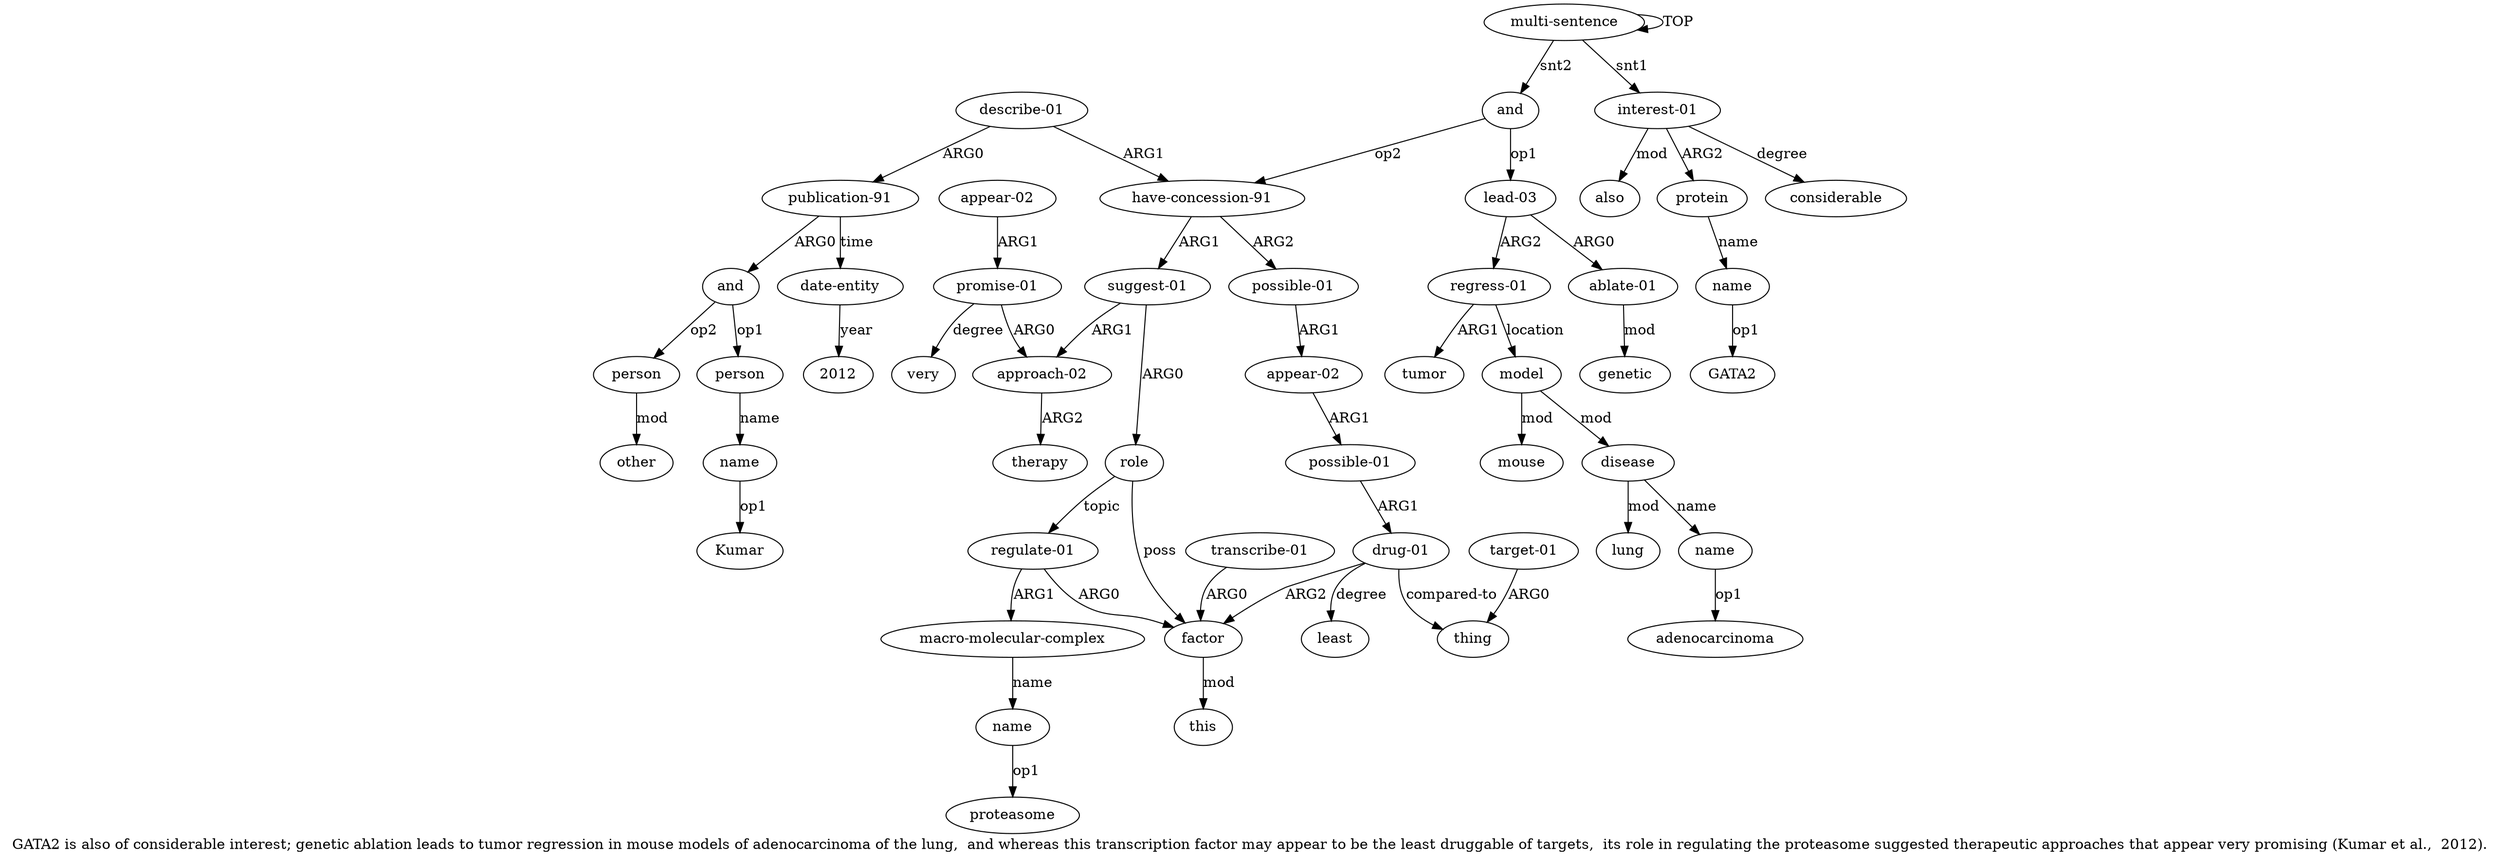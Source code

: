 digraph  {
	graph [label="GATA2 is also of considerable interest; genetic ablation leads to tumor regression in mouse models of adenocarcinoma of the lung,  \
and whereas this transcription factor may appear to be the least druggable of targets,  its role in regulating the proteasome suggested \
therapeutic approaches that appear very promising (Kumar et al.,  2012)."];
	node [label="\N"];
	a20	 [color=black,
		gold_ind=20,
		gold_label="regulate-01",
		label="regulate-01",
		test_ind=20,
		test_label="regulate-01"];
	a21	 [color=black,
		gold_ind=21,
		gold_label="macro-molecular-complex",
		label="macro-molecular-complex",
		test_ind=21,
		test_label="macro-molecular-complex"];
	a20 -> a21 [key=0,
	color=black,
	gold_label=ARG1,
	label=ARG1,
	test_label=ARG1];
a32 [color=black,
	gold_ind=32,
	gold_label=factor,
	label=factor,
	test_ind=32,
	test_label=factor];
a20 -> a32 [key=0,
color=black,
gold_label=ARG0,
label=ARG0,
test_label=ARG0];
a22 [color=black,
gold_ind=22,
gold_label=name,
label=name,
test_ind=22,
test_label=name];
a21 -> a22 [key=0,
color=black,
gold_label=name,
label=name,
test_label=name];
"a22 proteasome" [color=black,
gold_ind=-1,
gold_label=proteasome,
label=proteasome,
test_ind=-1,
test_label=proteasome];
a22 -> "a22 proteasome" [key=0,
color=black,
gold_label=op1,
label=op1,
test_label=op1];
a23 [color=black,
gold_ind=23,
gold_label="approach-02",
label="approach-02",
test_ind=23,
test_label="approach-02"];
a24 [color=black,
gold_ind=24,
gold_label=therapy,
label=therapy,
test_ind=24,
test_label=therapy];
a23 -> a24 [key=0,
color=black,
gold_label=ARG2,
label=ARG2,
test_label=ARG2];
a25 [color=black,
gold_ind=25,
gold_label="promise-01",
label="promise-01",
test_ind=25,
test_label="promise-01"];
a25 -> a23 [key=0,
color=black,
gold_label=ARG0,
label=ARG0,
test_label=ARG0];
a26 [color=black,
gold_ind=26,
gold_label=very,
label=very,
test_ind=26,
test_label=very];
a25 -> a26 [key=0,
color=black,
gold_label=degree,
label=degree,
test_label=degree];
a27 [color=black,
gold_ind=27,
gold_label="appear-02",
label="appear-02",
test_ind=27,
test_label="appear-02"];
a27 -> a25 [key=0,
color=black,
gold_label=ARG1,
label=ARG1,
test_label=ARG1];
a28 [color=black,
gold_ind=28,
gold_label="possible-01",
label="possible-01",
test_ind=28,
test_label="possible-01"];
a29 [color=black,
gold_ind=29,
gold_label="appear-02",
label="appear-02",
test_ind=29,
test_label="appear-02"];
a28 -> a29 [key=0,
color=black,
gold_label=ARG1,
label=ARG1,
test_label=ARG1];
a30 [color=black,
gold_ind=30,
gold_label="possible-01",
label="possible-01",
test_ind=30,
test_label="possible-01"];
a29 -> a30 [key=0,
color=black,
gold_label=ARG1,
label=ARG1,
test_label=ARG1];
a31 [color=black,
gold_ind=31,
gold_label="drug-01",
label="drug-01",
test_ind=31,
test_label="drug-01"];
a36 [color=black,
gold_ind=36,
gold_label=thing,
label=thing,
test_ind=36,
test_label=thing];
a31 -> a36 [key=0,
color=black,
gold_label="compared-to",
label="compared-to",
test_label="compared-to"];
a35 [color=black,
gold_ind=35,
gold_label=least,
label=least,
test_ind=35,
test_label=least];
a31 -> a35 [key=0,
color=black,
gold_label=degree,
label=degree,
test_label=degree];
a31 -> a32 [key=0,
color=black,
gold_label=ARG2,
label=ARG2,
test_label=ARG2];
a30 -> a31 [key=0,
color=black,
gold_label=ARG1,
label=ARG1,
test_label=ARG1];
a37 [color=black,
gold_ind=37,
gold_label="target-01",
label="target-01",
test_ind=37,
test_label="target-01"];
a37 -> a36 [key=0,
color=black,
gold_label=ARG0,
label=ARG0,
test_label=ARG0];
"a14 adenocarcinoma" [color=black,
gold_ind=-1,
gold_label=adenocarcinoma,
label=adenocarcinoma,
test_ind=-1,
test_label=adenocarcinoma];
a33 [color=black,
gold_ind=33,
gold_label="transcribe-01",
label="transcribe-01",
test_ind=33,
test_label="transcribe-01"];
a33 -> a32 [key=0,
color=black,
gold_label=ARG0,
label=ARG0,
test_label=ARG0];
"a42 Kumar" [color=black,
gold_ind=-1,
gold_label=Kumar,
label=Kumar,
test_ind=-1,
test_label=Kumar];
"a45 2012" [color=black,
gold_ind=-1,
gold_label=2012,
label=2012,
test_ind=-1,
test_label=2012];
a34 [color=black,
gold_ind=34,
gold_label=this,
label=this,
test_ind=34,
test_label=this];
a32 -> a34 [key=0,
color=black,
gold_label=mod,
label=mod,
test_label=mod];
a15 [color=black,
gold_ind=15,
gold_label=lung,
label=lung,
test_ind=15,
test_label=lung];
a14 [color=black,
gold_ind=14,
gold_label=name,
label=name,
test_ind=14,
test_label=name];
a14 -> "a14 adenocarcinoma" [key=0,
color=black,
gold_label=op1,
label=op1,
test_label=op1];
a17 [color=black,
gold_ind=17,
gold_label="have-concession-91",
label="have-concession-91",
test_ind=17,
test_label="have-concession-91"];
a17 -> a28 [key=0,
color=black,
gold_label=ARG2,
label=ARG2,
test_label=ARG2];
a18 [color=black,
gold_ind=18,
gold_label="suggest-01",
label="suggest-01",
test_ind=18,
test_label="suggest-01"];
a17 -> a18 [key=0,
color=black,
gold_label=ARG1,
label=ARG1,
test_label=ARG1];
a16 [color=black,
gold_ind=16,
gold_label=mouse,
label=mouse,
test_ind=16,
test_label=mouse];
a11 [color=black,
gold_ind=11,
gold_label=tumor,
label=tumor,
test_ind=11,
test_label=tumor];
a10 [color=black,
gold_ind=10,
gold_label="regress-01",
label="regress-01",
test_ind=10,
test_label="regress-01"];
a10 -> a11 [key=0,
color=black,
gold_label=ARG1,
label=ARG1,
test_label=ARG1];
a12 [color=black,
gold_ind=12,
gold_label=model,
label=model,
test_ind=12,
test_label=model];
a10 -> a12 [key=0,
color=black,
gold_label=location,
label=location,
test_label=location];
a13 [color=black,
gold_ind=13,
gold_label=disease,
label=disease,
test_ind=13,
test_label=disease];
a13 -> a15 [key=0,
color=black,
gold_label=mod,
label=mod,
test_label=mod];
a13 -> a14 [key=0,
color=black,
gold_label=name,
label=name,
test_label=name];
a12 -> a16 [key=0,
color=black,
gold_label=mod,
label=mod,
test_label=mod];
a12 -> a13 [key=0,
color=black,
gold_label=mod,
label=mod,
test_label=mod];
a39 [color=black,
gold_ind=39,
gold_label="publication-91",
label="publication-91",
test_ind=39,
test_label="publication-91"];
a45 [color=black,
gold_ind=45,
gold_label="date-entity",
label="date-entity",
test_ind=45,
test_label="date-entity"];
a39 -> a45 [key=0,
color=black,
gold_label=time,
label=time,
test_label=time];
a40 [color=black,
gold_ind=40,
gold_label=and,
label=and,
test_ind=40,
test_label=and];
a39 -> a40 [key=0,
color=black,
gold_label=ARG0,
label=ARG0,
test_label=ARG0];
a38 [color=black,
gold_ind=38,
gold_label="describe-01",
label="describe-01",
test_ind=38,
test_label="describe-01"];
a38 -> a17 [key=0,
color=black,
gold_label=ARG1,
label=ARG1,
test_label=ARG1];
a38 -> a39 [key=0,
color=black,
gold_label=ARG0,
label=ARG0,
test_label=ARG0];
a19 [color=black,
gold_ind=19,
gold_label=role,
label=role,
test_ind=19,
test_label=role];
a19 -> a20 [key=0,
color=black,
gold_label=topic,
label=topic,
test_label=topic];
a19 -> a32 [key=0,
color=black,
gold_label=poss,
label=poss,
test_label=poss];
a18 -> a23 [key=0,
color=black,
gold_label=ARG1,
label=ARG1,
test_label=ARG1];
a18 -> a19 [key=0,
color=black,
gold_label=ARG0,
label=ARG0,
test_label=ARG0];
a1 [color=black,
gold_ind=1,
gold_label="interest-01",
label="interest-01",
test_ind=1,
test_label="interest-01"];
a2 [color=black,
gold_ind=2,
gold_label=protein,
label=protein,
test_ind=2,
test_label=protein];
a1 -> a2 [key=0,
color=black,
gold_label=ARG2,
label=ARG2,
test_label=ARG2];
a5 [color=black,
gold_ind=5,
gold_label=considerable,
label=considerable,
test_ind=5,
test_label=considerable];
a1 -> a5 [key=0,
color=black,
gold_label=degree,
label=degree,
test_label=degree];
a4 [color=black,
gold_ind=4,
gold_label=also,
label=also,
test_ind=4,
test_label=also];
a1 -> a4 [key=0,
color=black,
gold_label=mod,
label=mod,
test_label=mod];
a0 [color=black,
gold_ind=0,
gold_label="multi-sentence",
label="multi-sentence",
test_ind=0,
test_label="multi-sentence"];
a0 -> a1 [key=0,
color=black,
gold_label=snt1,
label=snt1,
test_label=snt1];
a0 -> a0 [key=0,
color=black,
gold_label=TOP,
label=TOP,
test_label=TOP];
a6 [color=black,
gold_ind=6,
gold_label=and,
label=and,
test_ind=6,
test_label=and];
a0 -> a6 [key=0,
color=black,
gold_label=snt2,
label=snt2,
test_label=snt2];
a3 [color=black,
gold_ind=3,
gold_label=name,
label=name,
test_ind=3,
test_label=name];
"a3 GATA2" [color=black,
gold_ind=-1,
gold_label=GATA2,
label=GATA2,
test_ind=-1,
test_label=GATA2];
a3 -> "a3 GATA2" [key=0,
color=black,
gold_label=op1,
label=op1,
test_label=op1];
a2 -> a3 [key=0,
color=black,
gold_label=name,
label=name,
test_label=name];
a7 [color=black,
gold_ind=7,
gold_label="lead-03",
label="lead-03",
test_ind=7,
test_label="lead-03"];
a7 -> a10 [key=0,
color=black,
gold_label=ARG2,
label=ARG2,
test_label=ARG2];
a8 [color=black,
gold_ind=8,
gold_label="ablate-01",
label="ablate-01",
test_ind=8,
test_label="ablate-01"];
a7 -> a8 [key=0,
color=black,
gold_label=ARG0,
label=ARG0,
test_label=ARG0];
a6 -> a17 [key=0,
color=black,
gold_label=op2,
label=op2,
test_label=op2];
a6 -> a7 [key=0,
color=black,
gold_label=op1,
label=op1,
test_label=op1];
a9 [color=black,
gold_ind=9,
gold_label=genetic,
label=genetic,
test_ind=9,
test_label=genetic];
a8 -> a9 [key=0,
color=black,
gold_label=mod,
label=mod,
test_label=mod];
a44 [color=black,
gold_ind=44,
gold_label=other,
label=other,
test_ind=44,
test_label=other];
a45 -> "a45 2012" [key=0,
color=black,
gold_label=year,
label=year,
test_label=year];
a42 [color=black,
gold_ind=42,
gold_label=name,
label=name,
test_ind=42,
test_label=name];
a42 -> "a42 Kumar" [key=0,
color=black,
gold_label=op1,
label=op1,
test_label=op1];
a43 [color=black,
gold_ind=43,
gold_label=person,
label=person,
test_ind=43,
test_label=person];
a43 -> a44 [key=0,
color=black,
gold_label=mod,
label=mod,
test_label=mod];
a40 -> a43 [key=0,
color=black,
gold_label=op2,
label=op2,
test_label=op2];
a41 [color=black,
gold_ind=41,
gold_label=person,
label=person,
test_ind=41,
test_label=person];
a40 -> a41 [key=0,
color=black,
gold_label=op1,
label=op1,
test_label=op1];
a41 -> a42 [key=0,
color=black,
gold_label=name,
label=name,
test_label=name];
}
